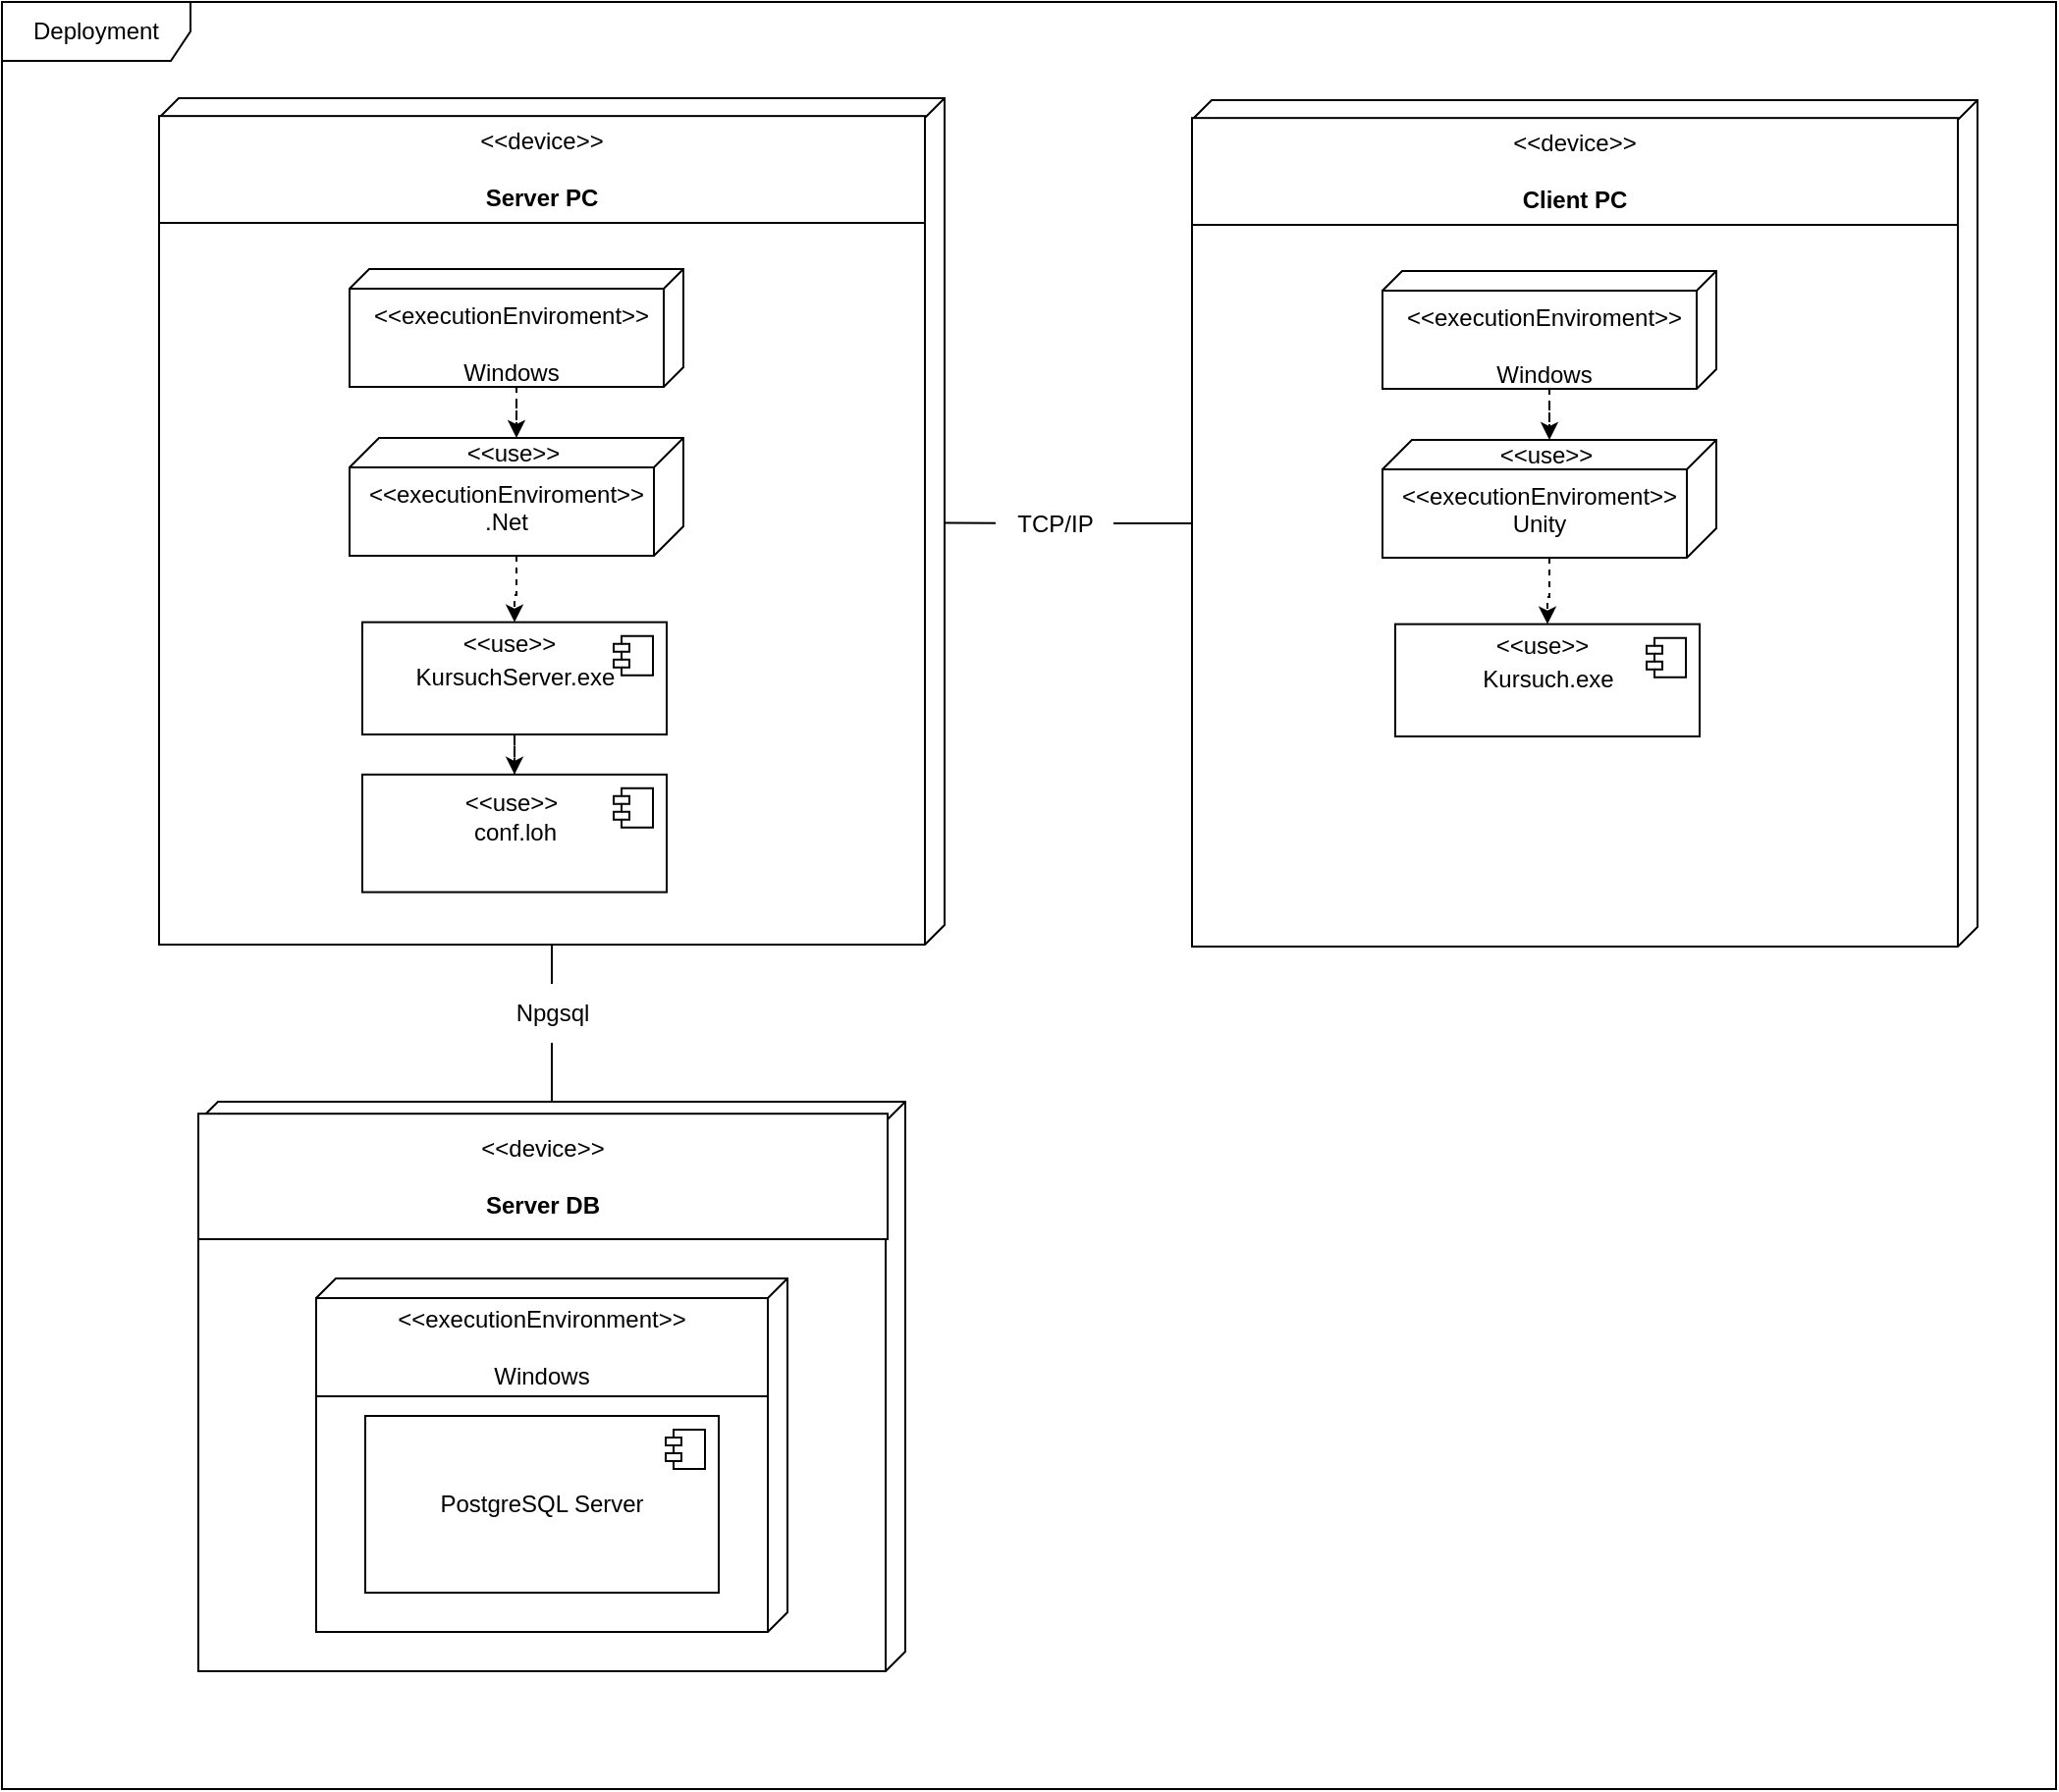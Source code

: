 <mxfile version="25.0.2">
  <diagram name="Страница — 1" id="JM6oyn1TxPxe1mAqCFOU">
    <mxGraphModel dx="1076" dy="1464" grid="1" gridSize="10" guides="1" tooltips="1" connect="1" arrows="1" fold="1" page="1" pageScale="1" pageWidth="827" pageHeight="1169" math="0" shadow="0">
      <root>
        <mxCell id="0" />
        <mxCell id="1" parent="0" />
        <mxCell id="CizQDTYoKkBll1ADI4Ji-1" value="" style="verticalAlign=top;align=left;shape=cube;size=10;direction=south;fontStyle=0;html=1;boundedLbl=1;spacingLeft=5;whiteSpace=wrap;" vertex="1" parent="1">
          <mxGeometry x="194" y="119" width="400" height="431" as="geometry" />
        </mxCell>
        <mxCell id="CizQDTYoKkBll1ADI4Ji-2" value="&amp;lt;&amp;lt;executionEnviroment&amp;gt;&amp;gt;&lt;br&gt;&lt;br&gt;Windows" style="verticalAlign=top;align=center;shape=cube;size=10;direction=south;html=1;boundedLbl=1;spacingLeft=5;whiteSpace=wrap;" vertex="1" parent="CizQDTYoKkBll1ADI4Ji-1">
          <mxGeometry width="170" height="60" relative="1" as="geometry">
            <mxPoint x="97" y="87" as="offset" />
          </mxGeometry>
        </mxCell>
        <mxCell id="CizQDTYoKkBll1ADI4Ji-3" value="&amp;lt;&amp;lt;device&amp;gt;&amp;gt;&lt;br&gt;&lt;br&gt;&lt;b&gt;Server PC&lt;/b&gt;" style="html=1;align=center;verticalAlign=middle;dashed=0;whiteSpace=wrap;" vertex="1" parent="CizQDTYoKkBll1ADI4Ji-1">
          <mxGeometry y="9.074" width="390" height="54.442" as="geometry" />
        </mxCell>
        <mxCell id="CizQDTYoKkBll1ADI4Ji-13" style="edgeStyle=orthogonalEdgeStyle;rounded=0;orthogonalLoop=1;jettySize=auto;html=1;dashed=1;" edge="1" parent="CizQDTYoKkBll1ADI4Ji-1" source="CizQDTYoKkBll1ADI4Ji-5" target="CizQDTYoKkBll1ADI4Ji-9">
          <mxGeometry relative="1" as="geometry" />
        </mxCell>
        <mxCell id="CizQDTYoKkBll1ADI4Ji-5" value="&amp;lt;&amp;lt;executionEnviroment&amp;gt;&amp;gt;&lt;br&gt;.Net" style="verticalAlign=top;align=center;shape=cube;size=15;direction=south;html=1;boundedLbl=1;spacingLeft=5;whiteSpace=wrap;" vertex="1" parent="CizQDTYoKkBll1ADI4Ji-1">
          <mxGeometry width="170" height="60" relative="1" as="geometry">
            <mxPoint x="97" y="173" as="offset" />
          </mxGeometry>
        </mxCell>
        <mxCell id="CizQDTYoKkBll1ADI4Ji-6" value="&amp;lt;&amp;lt;use&amp;gt;&amp;gt;" style="text;html=1;align=center;verticalAlign=middle;resizable=0;points=[];autosize=1;strokeColor=none;fillColor=none;" vertex="1" parent="CizQDTYoKkBll1ADI4Ji-1">
          <mxGeometry x="145" y="165.995" width="70" height="30" as="geometry" />
        </mxCell>
        <mxCell id="CizQDTYoKkBll1ADI4Ji-11" value="conf.loh" style="html=1;dropTarget=0;whiteSpace=wrap;" vertex="1" parent="CizQDTYoKkBll1ADI4Ji-1">
          <mxGeometry x="103.5" y="344.403" width="155" height="59.886" as="geometry" />
        </mxCell>
        <mxCell id="CizQDTYoKkBll1ADI4Ji-12" value="" style="shape=module;jettyWidth=8;jettyHeight=4;" vertex="1" parent="CizQDTYoKkBll1ADI4Ji-11">
          <mxGeometry x="1" width="20" height="20" relative="1" as="geometry">
            <mxPoint x="-27" y="7" as="offset" />
          </mxGeometry>
        </mxCell>
        <mxCell id="CizQDTYoKkBll1ADI4Ji-17" style="edgeStyle=orthogonalEdgeStyle;rounded=0;orthogonalLoop=1;jettySize=auto;html=1;dashed=1;" edge="1" parent="CizQDTYoKkBll1ADI4Ji-1" source="CizQDTYoKkBll1ADI4Ji-9" target="CizQDTYoKkBll1ADI4Ji-11">
          <mxGeometry relative="1" as="geometry" />
        </mxCell>
        <mxCell id="CizQDTYoKkBll1ADI4Ji-9" value="KursuchServer.exe" style="html=1;dropTarget=0;whiteSpace=wrap;" vertex="1" parent="CizQDTYoKkBll1ADI4Ji-1">
          <mxGeometry x="103.5" y="266.823" width="155" height="57.164" as="geometry" />
        </mxCell>
        <mxCell id="CizQDTYoKkBll1ADI4Ji-10" value="" style="shape=module;jettyWidth=8;jettyHeight=4;" vertex="1" parent="CizQDTYoKkBll1ADI4Ji-9">
          <mxGeometry x="1" width="20" height="20" relative="1" as="geometry">
            <mxPoint x="-27" y="7" as="offset" />
          </mxGeometry>
        </mxCell>
        <mxCell id="CizQDTYoKkBll1ADI4Ji-14" value="&amp;lt;&amp;lt;use&amp;gt;&amp;gt;" style="text;html=1;align=center;verticalAlign=middle;resizable=0;points=[];autosize=1;strokeColor=none;fillColor=none;" vertex="1" parent="CizQDTYoKkBll1ADI4Ji-1">
          <mxGeometry x="143" y="262.999" width="70" height="30" as="geometry" />
        </mxCell>
        <mxCell id="CizQDTYoKkBll1ADI4Ji-15" value="&amp;lt;&amp;lt;use&amp;gt;&amp;gt;" style="text;html=1;align=center;verticalAlign=middle;resizable=0;points=[];autosize=1;strokeColor=none;fillColor=none;" vertex="1" parent="CizQDTYoKkBll1ADI4Ji-1">
          <mxGeometry x="144" y="344.399" width="70" height="30" as="geometry" />
        </mxCell>
        <mxCell id="CizQDTYoKkBll1ADI4Ji-8" style="edgeStyle=orthogonalEdgeStyle;rounded=0;orthogonalLoop=1;jettySize=auto;html=1;dashed=1;" edge="1" parent="1" source="CizQDTYoKkBll1ADI4Ji-2" target="CizQDTYoKkBll1ADI4Ji-5">
          <mxGeometry relative="1" as="geometry" />
        </mxCell>
        <mxCell id="CizQDTYoKkBll1ADI4Ji-4" value="Deployment" style="shape=umlFrame;whiteSpace=wrap;html=1;pointerEvents=0;width=96;height=30;" vertex="1" parent="1">
          <mxGeometry x="114" y="70" width="1046" height="910" as="geometry" />
        </mxCell>
        <mxCell id="CizQDTYoKkBll1ADI4Ji-19" value="" style="verticalAlign=top;align=left;shape=cube;size=10;direction=south;fontStyle=0;html=1;boundedLbl=1;spacingLeft=5;whiteSpace=wrap;" vertex="1" parent="1">
          <mxGeometry x="214" y="630" width="360" height="290" as="geometry" />
        </mxCell>
        <mxCell id="CizQDTYoKkBll1ADI4Ji-21" value="&amp;lt;&amp;lt;device&amp;gt;&amp;gt;&lt;br&gt;&lt;br&gt;&lt;b&gt;Server DB&lt;/b&gt;" style="html=1;align=center;verticalAlign=middle;dashed=0;whiteSpace=wrap;" vertex="1" parent="CizQDTYoKkBll1ADI4Ji-19">
          <mxGeometry y="6.11" width="351" height="63.89" as="geometry" />
        </mxCell>
        <mxCell id="CizQDTYoKkBll1ADI4Ji-22" style="edgeStyle=orthogonalEdgeStyle;rounded=0;orthogonalLoop=1;jettySize=auto;html=1;dashed=1;" edge="1" parent="CizQDTYoKkBll1ADI4Ji-19" source="CizQDTYoKkBll1ADI4Ji-23">
          <mxGeometry relative="1" as="geometry">
            <mxPoint x="162.9" y="179.533" as="targetPoint" />
          </mxGeometry>
        </mxCell>
        <mxCell id="CizQDTYoKkBll1ADI4Ji-27" style="edgeStyle=orthogonalEdgeStyle;rounded=0;orthogonalLoop=1;jettySize=auto;html=1;dashed=1;" edge="1" parent="CizQDTYoKkBll1ADI4Ji-19" source="CizQDTYoKkBll1ADI4Ji-28">
          <mxGeometry relative="1" as="geometry">
            <mxPoint x="162.9" y="231.733" as="targetPoint" />
          </mxGeometry>
        </mxCell>
        <mxCell id="CizQDTYoKkBll1ADI4Ji-33" value="" style="verticalAlign=top;align=left;shape=cube;size=10;direction=south;fontStyle=0;html=1;boundedLbl=1;spacingLeft=5;whiteSpace=wrap;" vertex="1" parent="CizQDTYoKkBll1ADI4Ji-19">
          <mxGeometry x="60" y="90" width="240" height="180" as="geometry" />
        </mxCell>
        <mxCell id="CizQDTYoKkBll1ADI4Ji-34" value="&amp;lt;&amp;lt;executionEnvironment&amp;gt;&amp;gt;&lt;br&gt;&lt;br&gt;&lt;div&gt;Windows&lt;/div&gt;" style="html=1;align=center;verticalAlign=middle;dashed=0;whiteSpace=wrap;" vertex="1" parent="CizQDTYoKkBll1ADI4Ji-33">
          <mxGeometry y="10" width="230" height="50" as="geometry" />
        </mxCell>
        <mxCell id="CizQDTYoKkBll1ADI4Ji-35" style="edgeStyle=orthogonalEdgeStyle;rounded=0;orthogonalLoop=1;jettySize=auto;html=1;dashed=1;" edge="1" parent="CizQDTYoKkBll1ADI4Ji-33">
          <mxGeometry relative="1" as="geometry">
            <mxPoint x="108.6" y="111.434" as="targetPoint" />
          </mxGeometry>
        </mxCell>
        <mxCell id="CizQDTYoKkBll1ADI4Ji-36" style="edgeStyle=orthogonalEdgeStyle;rounded=0;orthogonalLoop=1;jettySize=auto;html=1;dashed=1;" edge="1" parent="CizQDTYoKkBll1ADI4Ji-33">
          <mxGeometry relative="1" as="geometry">
            <mxPoint x="108.6" y="143.834" as="targetPoint" />
          </mxGeometry>
        </mxCell>
        <mxCell id="CizQDTYoKkBll1ADI4Ji-50" value="PostgreSQL Server" style="html=1;dropTarget=0;whiteSpace=wrap;" vertex="1" parent="CizQDTYoKkBll1ADI4Ji-33">
          <mxGeometry x="25" y="70" width="180" height="90" as="geometry" />
        </mxCell>
        <mxCell id="CizQDTYoKkBll1ADI4Ji-51" value="" style="shape=module;jettyWidth=8;jettyHeight=4;" vertex="1" parent="CizQDTYoKkBll1ADI4Ji-50">
          <mxGeometry x="1" width="20" height="20" relative="1" as="geometry">
            <mxPoint x="-27" y="7" as="offset" />
          </mxGeometry>
        </mxCell>
        <mxCell id="CizQDTYoKkBll1ADI4Ji-32" value="" style="endArrow=none;html=1;rounded=0;" edge="1" parent="1" source="CizQDTYoKkBll1ADI4Ji-52" target="CizQDTYoKkBll1ADI4Ji-19">
          <mxGeometry width="50" height="50" relative="1" as="geometry">
            <mxPoint x="440" y="630" as="sourcePoint" />
            <mxPoint x="490" y="580" as="targetPoint" />
          </mxGeometry>
        </mxCell>
        <mxCell id="CizQDTYoKkBll1ADI4Ji-53" value="" style="endArrow=none;html=1;rounded=0;" edge="1" parent="1" source="CizQDTYoKkBll1ADI4Ji-1" target="CizQDTYoKkBll1ADI4Ji-52">
          <mxGeometry width="50" height="50" relative="1" as="geometry">
            <mxPoint x="433" y="550" as="sourcePoint" />
            <mxPoint x="444" y="610" as="targetPoint" />
          </mxGeometry>
        </mxCell>
        <mxCell id="CizQDTYoKkBll1ADI4Ji-52" value="Npgsql" style="text;html=1;align=center;verticalAlign=middle;resizable=0;points=[];autosize=1;strokeColor=none;fillColor=none;" vertex="1" parent="1">
          <mxGeometry x="364" y="570" width="60" height="30" as="geometry" />
        </mxCell>
        <mxCell id="CizQDTYoKkBll1ADI4Ji-54" value="" style="verticalAlign=top;align=left;shape=cube;size=10;direction=south;fontStyle=0;html=1;boundedLbl=1;spacingLeft=5;whiteSpace=wrap;" vertex="1" parent="1">
          <mxGeometry x="720" y="120" width="400" height="431" as="geometry" />
        </mxCell>
        <mxCell id="CizQDTYoKkBll1ADI4Ji-55" value="&amp;lt;&amp;lt;executionEnviroment&amp;gt;&amp;gt;&lt;br&gt;&lt;br&gt;Windows" style="verticalAlign=top;align=center;shape=cube;size=10;direction=south;html=1;boundedLbl=1;spacingLeft=5;whiteSpace=wrap;" vertex="1" parent="CizQDTYoKkBll1ADI4Ji-54">
          <mxGeometry width="170" height="60" relative="1" as="geometry">
            <mxPoint x="97" y="87" as="offset" />
          </mxGeometry>
        </mxCell>
        <mxCell id="CizQDTYoKkBll1ADI4Ji-56" value="&amp;lt;&amp;lt;device&amp;gt;&amp;gt;&lt;br&gt;&lt;br&gt;&lt;b&gt;Client PC&lt;/b&gt;" style="html=1;align=center;verticalAlign=middle;dashed=0;whiteSpace=wrap;" vertex="1" parent="CizQDTYoKkBll1ADI4Ji-54">
          <mxGeometry y="9.074" width="390" height="54.442" as="geometry" />
        </mxCell>
        <mxCell id="CizQDTYoKkBll1ADI4Ji-57" style="edgeStyle=orthogonalEdgeStyle;rounded=0;orthogonalLoop=1;jettySize=auto;html=1;dashed=1;" edge="1" parent="CizQDTYoKkBll1ADI4Ji-54" source="CizQDTYoKkBll1ADI4Ji-58" target="CizQDTYoKkBll1ADI4Ji-63">
          <mxGeometry relative="1" as="geometry" />
        </mxCell>
        <mxCell id="CizQDTYoKkBll1ADI4Ji-58" value="&amp;lt;&amp;lt;executionEnviroment&amp;gt;&amp;gt;&lt;br&gt;Unity" style="verticalAlign=top;align=center;shape=cube;size=15;direction=south;html=1;boundedLbl=1;spacingLeft=5;whiteSpace=wrap;" vertex="1" parent="CizQDTYoKkBll1ADI4Ji-54">
          <mxGeometry width="170" height="60" relative="1" as="geometry">
            <mxPoint x="97" y="173" as="offset" />
          </mxGeometry>
        </mxCell>
        <mxCell id="CizQDTYoKkBll1ADI4Ji-59" value="&amp;lt;&amp;lt;use&amp;gt;&amp;gt;" style="text;html=1;align=center;verticalAlign=middle;resizable=0;points=[];autosize=1;strokeColor=none;fillColor=none;" vertex="1" parent="CizQDTYoKkBll1ADI4Ji-54">
          <mxGeometry x="145" y="165.995" width="70" height="30" as="geometry" />
        </mxCell>
        <mxCell id="CizQDTYoKkBll1ADI4Ji-63" value="Kursuch.exe" style="html=1;dropTarget=0;whiteSpace=wrap;" vertex="1" parent="CizQDTYoKkBll1ADI4Ji-54">
          <mxGeometry x="103.5" y="266.823" width="155" height="57.164" as="geometry" />
        </mxCell>
        <mxCell id="CizQDTYoKkBll1ADI4Ji-64" value="" style="shape=module;jettyWidth=8;jettyHeight=4;" vertex="1" parent="CizQDTYoKkBll1ADI4Ji-63">
          <mxGeometry x="1" width="20" height="20" relative="1" as="geometry">
            <mxPoint x="-27" y="7" as="offset" />
          </mxGeometry>
        </mxCell>
        <mxCell id="CizQDTYoKkBll1ADI4Ji-65" value="&amp;lt;&amp;lt;use&amp;gt;&amp;gt;" style="text;html=1;align=center;verticalAlign=middle;resizable=0;points=[];autosize=1;strokeColor=none;fillColor=none;" vertex="1" parent="CizQDTYoKkBll1ADI4Ji-54">
          <mxGeometry x="143" y="262.999" width="70" height="30" as="geometry" />
        </mxCell>
        <mxCell id="CizQDTYoKkBll1ADI4Ji-67" style="edgeStyle=orthogonalEdgeStyle;rounded=0;orthogonalLoop=1;jettySize=auto;html=1;dashed=1;" edge="1" parent="1" source="CizQDTYoKkBll1ADI4Ji-55" target="CizQDTYoKkBll1ADI4Ji-58">
          <mxGeometry relative="1" as="geometry" />
        </mxCell>
        <mxCell id="CizQDTYoKkBll1ADI4Ji-68" value="" style="endArrow=none;html=1;rounded=0;" edge="1" parent="1" source="CizQDTYoKkBll1ADI4Ji-69" target="CizQDTYoKkBll1ADI4Ji-54">
          <mxGeometry width="50" height="50" relative="1" as="geometry">
            <mxPoint x="630" as="sourcePoint" />
            <mxPoint x="680" y="-50" as="targetPoint" />
          </mxGeometry>
        </mxCell>
        <mxCell id="CizQDTYoKkBll1ADI4Ji-70" value="" style="endArrow=none;html=1;rounded=0;" edge="1" parent="1" source="CizQDTYoKkBll1ADI4Ji-1" target="CizQDTYoKkBll1ADI4Ji-69">
          <mxGeometry width="50" height="50" relative="1" as="geometry">
            <mxPoint x="594" y="335" as="sourcePoint" />
            <mxPoint x="720" y="335" as="targetPoint" />
          </mxGeometry>
        </mxCell>
        <mxCell id="CizQDTYoKkBll1ADI4Ji-69" value="TCP/IP" style="text;html=1;align=center;verticalAlign=middle;resizable=0;points=[];autosize=1;strokeColor=none;fillColor=none;" vertex="1" parent="1">
          <mxGeometry x="620" y="320.5" width="60" height="30" as="geometry" />
        </mxCell>
      </root>
    </mxGraphModel>
  </diagram>
</mxfile>
